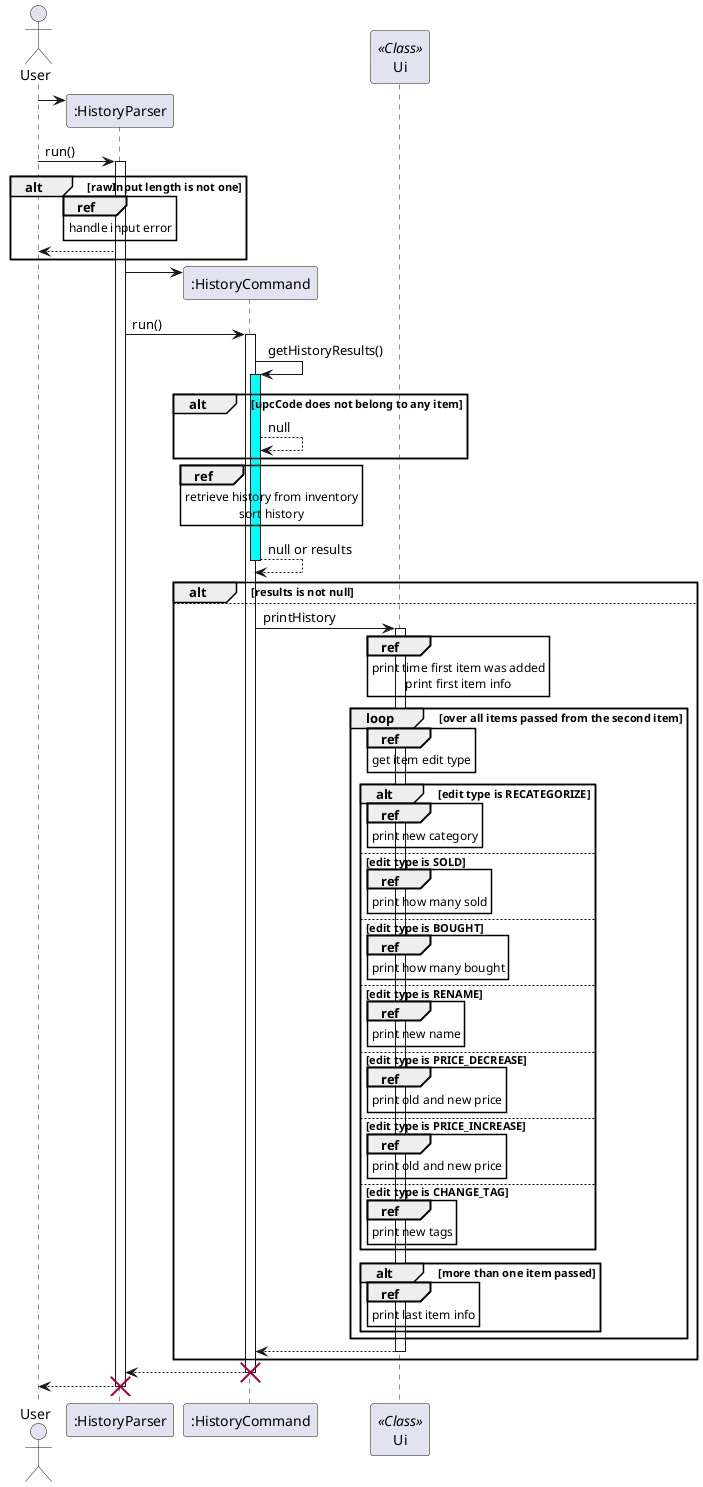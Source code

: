 @startuml
'https://plantuml.com/sequence-diagram

actor User
User -> ":HistoryParser"**

User -> ":HistoryParser": run()
activate ":HistoryParser"
alt rawInput length is not one
    ref over ":HistoryParser"
        handle input error
    end ref
    ":HistoryParser" --> User
end
":HistoryParser" -> ":HistoryCommand"**

":HistoryParser" -> ":HistoryCommand": run()
activate ":HistoryCommand"
":HistoryCommand" -> ":HistoryCommand": getHistoryResults()
activate ":HistoryCommand" #cyan
alt upcCode does not belong to any item
    ":HistoryCommand" --> ":HistoryCommand": null
end
ref over ":HistoryCommand"
    retrieve history from inventory
    sort history
end ref
return null or results
participant "Ui" << Class >>
alt results is not null
else
":HistoryCommand" -> "Ui": printHistory
activate "Ui"
ref over "Ui"
    print time first item was added
    print first item info
end ref
loop over all items passed from the second item
    ref over "Ui"
        get item edit type
    end ref
    alt edit type is RECATEGORIZE
        ref over "Ui"
            print new category
        end ref
    else edit type is SOLD
        ref over "Ui"
            print how many sold
        end ref
    else edit type is BOUGHT
        ref over "Ui"
            print how many bought
        end ref
    else edit type is RENAME
        ref over "Ui"
            print new name
        end ref
    else edit type is PRICE_DECREASE
        ref over "Ui"
            print old and new price
        end ref
    else edit type is PRICE_INCREASE
        ref over "Ui"
            print old and new price
        end ref
    else edit type is CHANGE_TAG
        ref over "Ui"
            print new tags
        end ref
    end
    alt more than one item passed
        ref over "Ui"
            print last item info
        end ref
    end
end
return
end
return
destroy ":HistoryCommand"
return
destroy ":HistoryParser"
@enduml